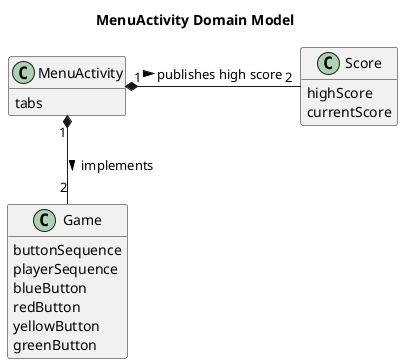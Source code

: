 @startuml

title MenuActivity Domain Model
class MenuActivity {
tabs
}
class Score{
highScore
currentScore
}

class Game {
buttonSequence
playerSequence
blueButton
redButton
yellowButton
greenButton
}

MenuActivity "1" *- "2" Score: publishes high score >

MenuActivity "1" *-- "2" Game: implements >



hide empty members
hide methods

@enduml